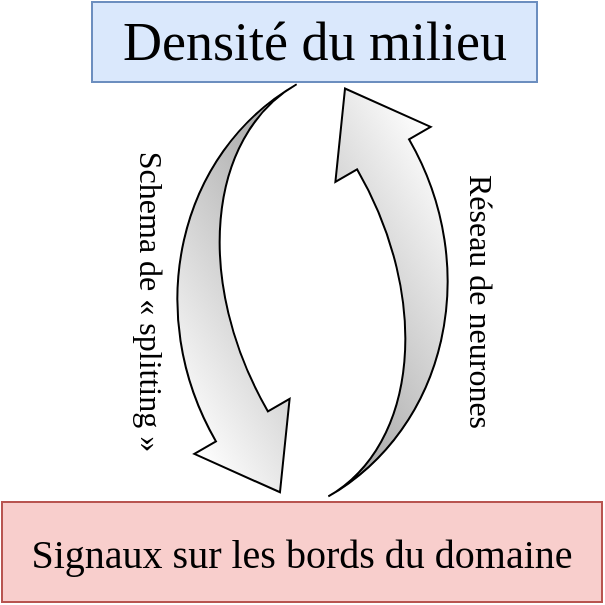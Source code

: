 <mxfile version="13.6.2" type="device" pages="2"><diagram id="PKwAXoRtWrEj2HzLsKO-" name="Page-1"><mxGraphModel dx="1072" dy="952" grid="1" gridSize="10" guides="1" tooltips="1" connect="1" arrows="1" fold="1" page="1" pageScale="1" pageWidth="1169" pageHeight="827" math="0" shadow="0"><root><mxCell id="0"/><mxCell id="1" parent="0"/><mxCell id="vzCshViDWuyPSij0Qn6D-1" value="&lt;font face=&quot;Iwona&quot; style=&quot;font-size: 27px&quot;&gt;Densité du milieu&lt;/font&gt;" style="text;html=1;strokeColor=#6c8ebf;fillColor=#dae8fc;align=center;verticalAlign=middle;whiteSpace=wrap;rounded=0;" parent="1" vertex="1"><mxGeometry x="450" y="190" width="222.5" height="40" as="geometry"/></mxCell><mxCell id="vzCshViDWuyPSij0Qn6D-4" value="&lt;font face=&quot;Iwona&quot; style=&quot;font-size: 20px&quot;&gt;Signaux sur les bords du domaine&lt;/font&gt;" style="text;html=1;strokeColor=#b85450;fillColor=#f8cecc;align=center;verticalAlign=middle;whiteSpace=wrap;rounded=0;" parent="1" vertex="1"><mxGeometry x="405" y="440" width="300" height="50" as="geometry"/></mxCell><mxCell id="vzCshViDWuyPSij0Qn6D-5" value="&lt;font style=&quot;font-size: 16px&quot; face=&quot;Iwona&quot;&gt;Schema de « splitting »&lt;/font&gt;" style="text;html=1;strokeColor=none;fillColor=none;align=center;verticalAlign=middle;whiteSpace=wrap;rounded=0;rotation=90;" parent="1" vertex="1"><mxGeometry x="390" y="330" width="180" height="20" as="geometry"/></mxCell><mxCell id="SD13PBIK1uab6roTSrXH-5" value="" style="html=1;shadow=0;dashed=0;align=center;verticalAlign=middle;shape=mxgraph.arrows2.jumpInArrow;dy=15;dx=38;arrowHead=55;rotation=60;direction=east;flipV=1;flipH=0;gradientColor=#999999;" parent="1" vertex="1"><mxGeometry x="450" y="271.64" width="172.5" height="136.73" as="geometry"/></mxCell><mxCell id="SD13PBIK1uab6roTSrXH-6" value="" style="html=1;shadow=0;dashed=0;align=center;verticalAlign=middle;shape=mxgraph.arrows2.jumpInArrow;dy=15;dx=38;arrowHead=55;rotation=60;direction=west;flipV=1;flipH=0;gradientColor=#FFFFFF;fillColor=#999999;gradientDirection=north;" parent="1" vertex="1"><mxGeometry x="498" y="260" width="172.5" height="136.73" as="geometry"/></mxCell><mxCell id="SD13PBIK1uab6roTSrXH-7" value="&lt;font style=&quot;font-size: 16px&quot; face=&quot;Iwona&quot;&gt;Réseau de neurones&lt;/font&gt;" style="text;html=1;strokeColor=none;fillColor=none;align=center;verticalAlign=middle;whiteSpace=wrap;rounded=0;rotation=90;" parent="1" vertex="1"><mxGeometry x="570" y="330" width="150" height="20" as="geometry"/></mxCell></root></mxGraphModel></diagram><diagram id="z-kqgpon8-Tmm6Z79Baf" name="Page-2"><mxGraphModel dx="1072" dy="952" grid="1" gridSize="10" guides="1" tooltips="1" connect="1" arrows="1" fold="1" page="1" pageScale="1" pageWidth="1169" pageHeight="827" math="0" shadow="0"><root><mxCell id="QjM0fO9tsqXelPBQFV6p-0"/><mxCell id="QjM0fO9tsqXelPBQFV6p-1" parent="QjM0fO9tsqXelPBQFV6p-0"/><mxCell id="QjM0fO9tsqXelPBQFV6p-2" value="" style="shape=flexArrow;endArrow=classic;html=1;" edge="1" parent="QjM0fO9tsqXelPBQFV6p-1"><mxGeometry width="50" height="50" relative="1" as="geometry"><mxPoint x="554.5" y="430" as="sourcePoint"/><mxPoint x="555" y="570" as="targetPoint"/></mxGeometry></mxCell><mxCell id="QjM0fO9tsqXelPBQFV6p-3" value="&lt;font face=&quot;Iwona&quot; style=&quot;font-size: 27px&quot;&gt;Densité&lt;/font&gt;" style="text;html=1;strokeColor=#6c8ebf;fillColor=#dae8fc;align=center;verticalAlign=middle;whiteSpace=wrap;rounded=0;" vertex="1" parent="QjM0fO9tsqXelPBQFV6p-1"><mxGeometry x="500" y="570" width="110" height="40" as="geometry"/></mxCell><mxCell id="QjM0fO9tsqXelPBQFV6p-4" value="&lt;font face=&quot;Iwona&quot; style=&quot;font-size: 20px&quot;&gt;Signaux sur les bords du domaine&lt;/font&gt;" style="text;html=1;strokeColor=#b85450;fillColor=#f8cecc;align=center;verticalAlign=middle;whiteSpace=wrap;rounded=0;" vertex="1" parent="QjM0fO9tsqXelPBQFV6p-1"><mxGeometry x="405" y="380" width="300" height="50" as="geometry"/></mxCell><mxCell id="QjM0fO9tsqXelPBQFV6p-5" value="&lt;font face=&quot;Iwona&quot;&gt;&lt;span style=&quot;font-size: 16px&quot;&gt;Réseau&lt;/span&gt;&lt;/font&gt;" style="text;html=1;strokeColor=none;fillColor=none;align=center;verticalAlign=middle;whiteSpace=wrap;rounded=0;direction=west;rotation=90;" vertex="1" parent="QjM0fO9tsqXelPBQFV6p-1"><mxGeometry x="500" y="490" width="150" height="20" as="geometry"/></mxCell><mxCell id="QgwWkgz8-7nywk_L4d0M-0" value="&lt;font face=&quot;Iwona&quot;&gt;&lt;span style=&quot;font-size: 16px&quot;&gt;de neurones&lt;/span&gt;&lt;/font&gt;" style="text;html=1;strokeColor=none;fillColor=none;align=center;verticalAlign=middle;whiteSpace=wrap;rounded=0;direction=west;rotation=90;" vertex="1" parent="QjM0fO9tsqXelPBQFV6p-1"><mxGeometry x="470" y="490" width="150" height="20" as="geometry"/></mxCell></root></mxGraphModel></diagram></mxfile>